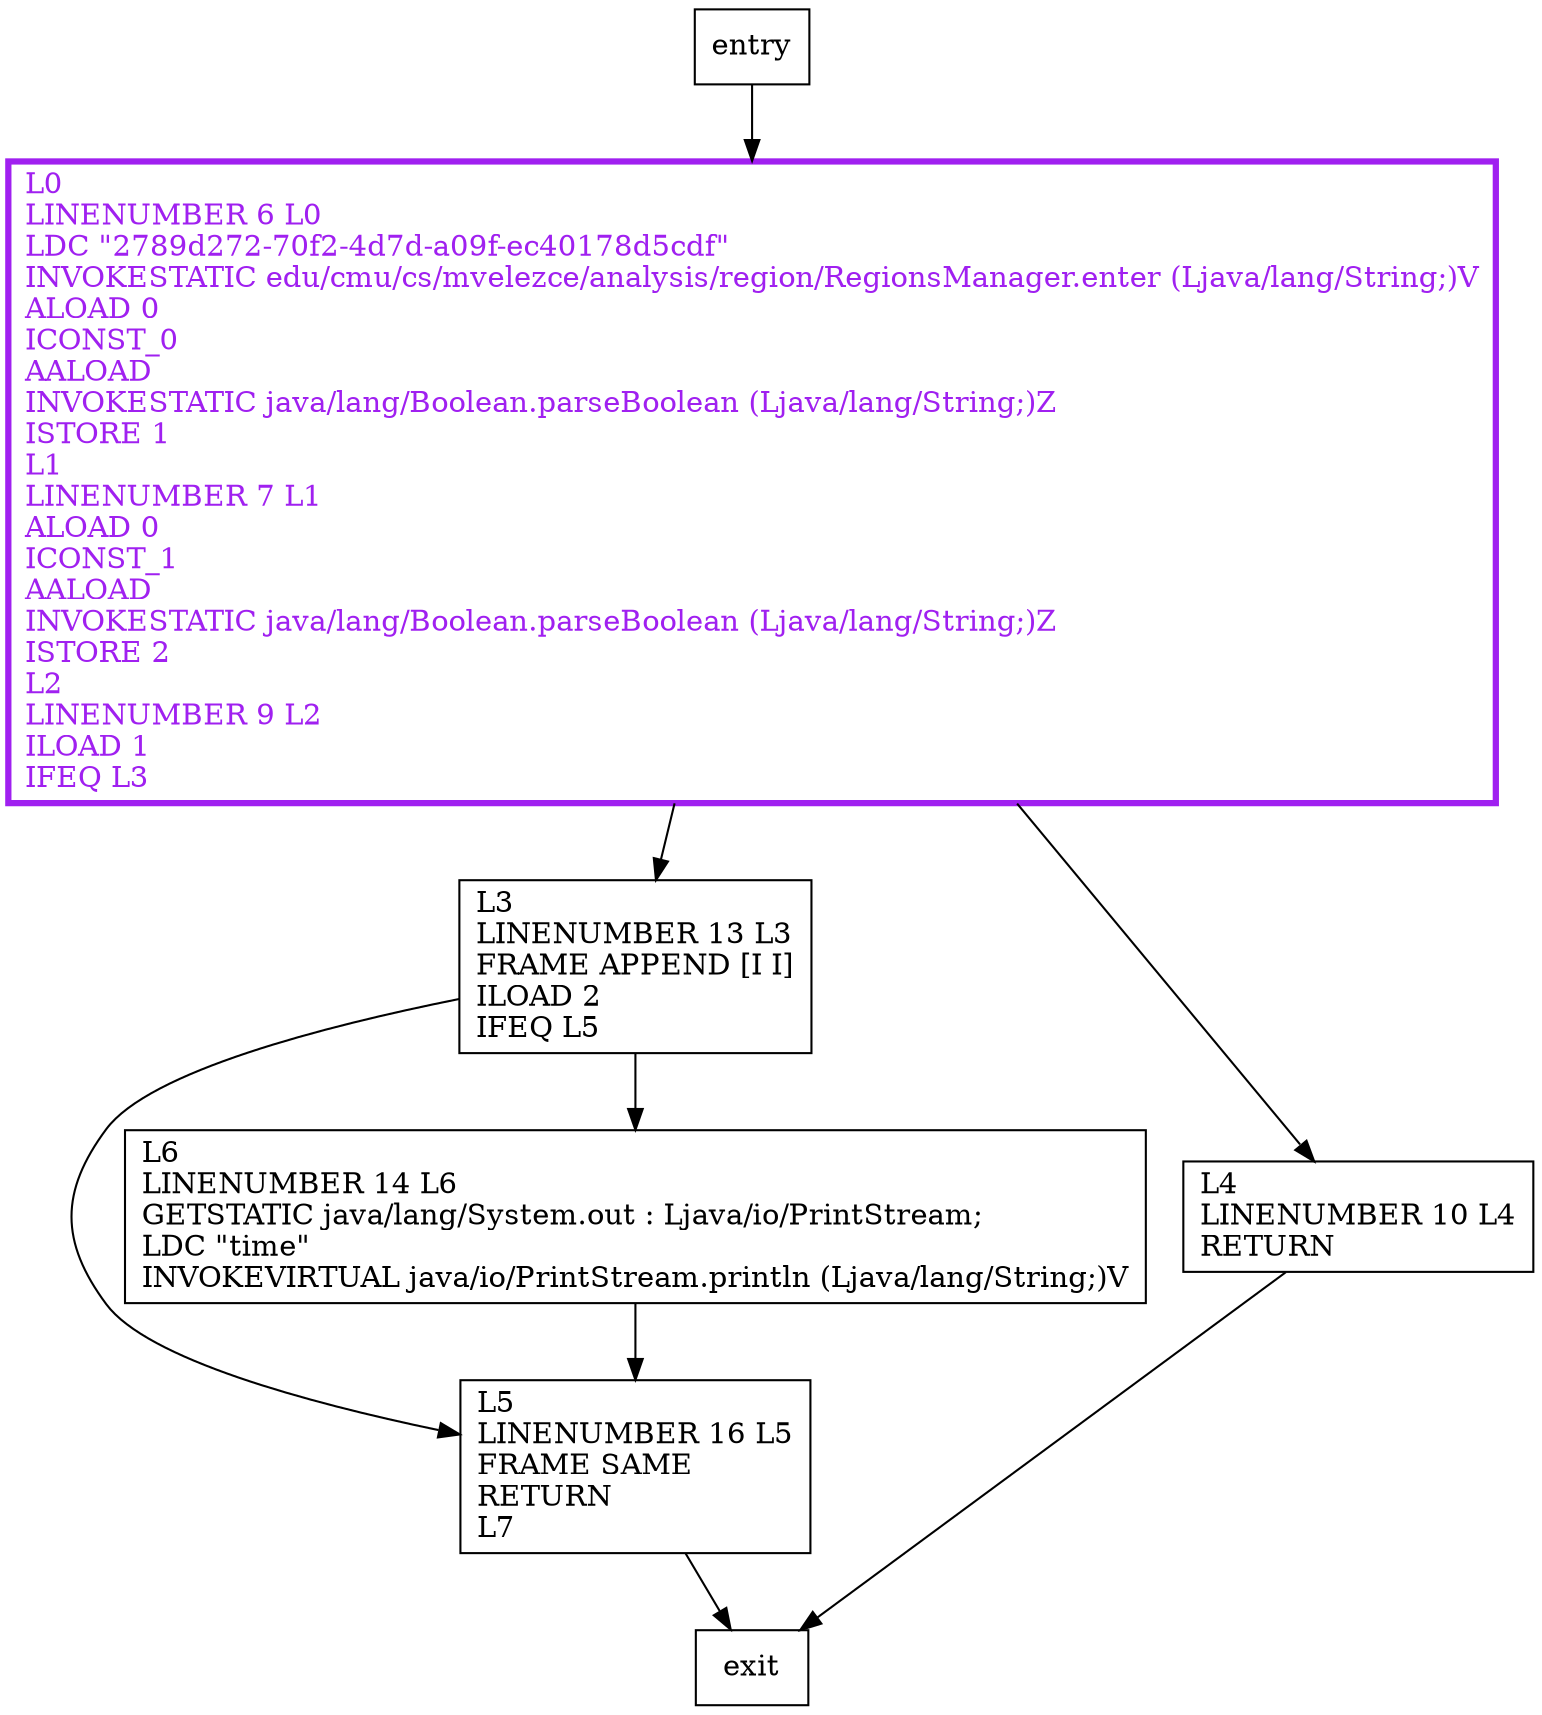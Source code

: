 digraph main {
node [shape=record];
1198859194 [label="L5\lLINENUMBER 16 L5\lFRAME SAME\lRETURN\lL7\l"];
931003277 [label="L3\lLINENUMBER 13 L3\lFRAME APPEND [I I]\lILOAD 2\lIFEQ L5\l"];
1117812847 [label="L6\lLINENUMBER 14 L6\lGETSTATIC java/lang/System.out : Ljava/io/PrintStream;\lLDC \"time\"\lINVOKEVIRTUAL java/io/PrintStream.println (Ljava/lang/String;)V\l"];
1170735890 [label="L0\lLINENUMBER 6 L0\lLDC \"2789d272-70f2-4d7d-a09f-ec40178d5cdf\"\lINVOKESTATIC edu/cmu/cs/mvelezce/analysis/region/RegionsManager.enter (Ljava/lang/String;)V\lALOAD 0\lICONST_0\lAALOAD\lINVOKESTATIC java/lang/Boolean.parseBoolean (Ljava/lang/String;)Z\lISTORE 1\lL1\lLINENUMBER 7 L1\lALOAD 0\lICONST_1\lAALOAD\lINVOKESTATIC java/lang/Boolean.parseBoolean (Ljava/lang/String;)Z\lISTORE 2\lL2\lLINENUMBER 9 L2\lILOAD 1\lIFEQ L3\l"];
2077462509 [label="L4\lLINENUMBER 10 L4\lRETURN\l"];
entry;
exit;
entry -> 1170735890;
1198859194 -> exit;
931003277 -> 1198859194;
931003277 -> 1117812847;
1117812847 -> 1198859194;
1170735890 -> 931003277;
1170735890 -> 2077462509;
2077462509 -> exit;
1170735890[fontcolor="purple", penwidth=3, color="purple"];
}
